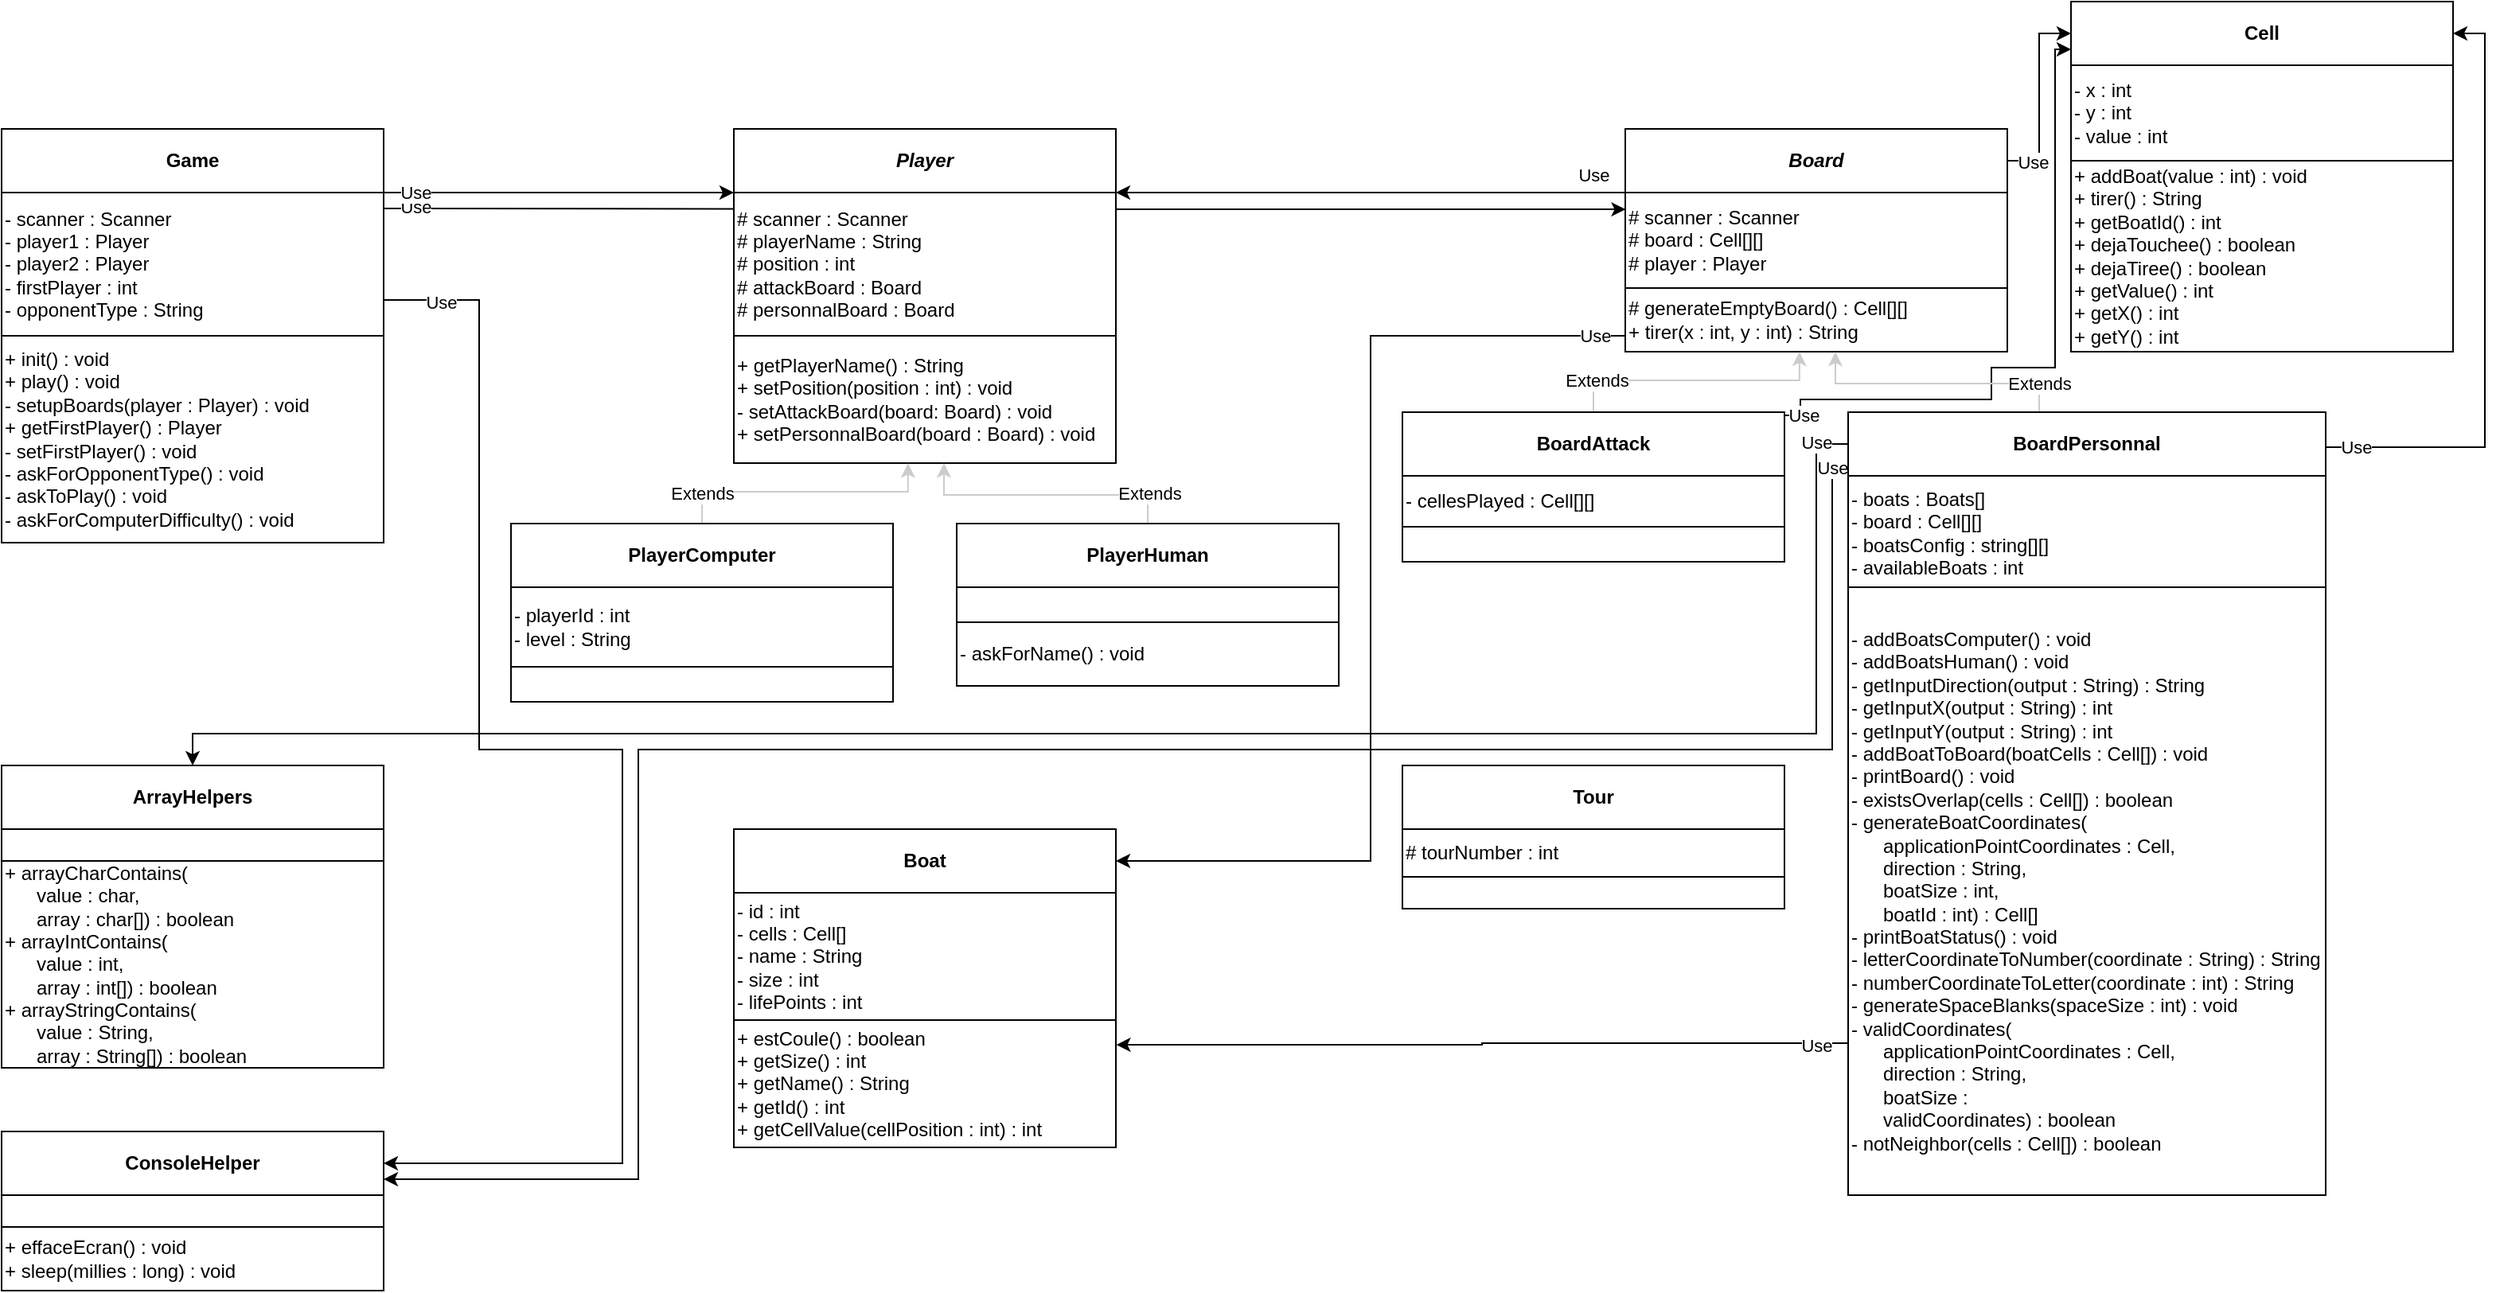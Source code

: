 <mxfile version="14.6.11" type="github"><diagram id="Xrt__qwN0PWU03THwhLJ" name="Page-1"><mxGraphModel dx="2370" dy="2496" grid="1" gridSize="10" guides="1" tooltips="1" connect="1" arrows="1" fold="1" page="1" pageScale="1" pageWidth="827" pageHeight="1169" math="0" shadow="0"><root><mxCell id="0"/><mxCell id="1" parent="0"/><mxCell id="vrBCTd_uDz507Jjtsnyi-41" style="edgeStyle=orthogonalEdgeStyle;rounded=0;orthogonalLoop=1;jettySize=auto;html=1;entryX=0.001;entryY=0.176;entryDx=0;entryDy=0;entryPerimeter=0;" edge="1" parent="1" target="vrBCTd_uDz507Jjtsnyi-29"><mxGeometry relative="1" as="geometry"><mxPoint x="320" y="90" as="sourcePoint"/><mxPoint x="540" y="90" as="targetPoint"/><Array as="points"/></mxGeometry></mxCell><mxCell id="vrBCTd_uDz507Jjtsnyi-44" value="Use" style="edgeLabel;html=1;align=center;verticalAlign=middle;resizable=0;points=[];" vertex="1" connectable="0" parent="vrBCTd_uDz507Jjtsnyi-41"><mxGeometry x="-0.946" y="1" relative="1" as="geometry"><mxPoint x="-1" as="offset"/></mxGeometry></mxCell><mxCell id="vrBCTd_uDz507Jjtsnyi-8" style="edgeStyle=orthogonalEdgeStyle;rounded=0;orthogonalLoop=1;jettySize=auto;html=1;" edge="1" parent="1" source="vrBCTd_uDz507Jjtsnyi-3"><mxGeometry relative="1" as="geometry"><mxPoint x="540" y="80" as="targetPoint"/><Array as="points"><mxPoint x="390" y="80"/><mxPoint x="390" y="80"/></Array></mxGeometry></mxCell><mxCell id="vrBCTd_uDz507Jjtsnyi-45" value="Use" style="edgeLabel;html=1;align=center;verticalAlign=middle;resizable=0;points=[];" vertex="1" connectable="0" parent="vrBCTd_uDz507Jjtsnyi-8"><mxGeometry x="-0.787" y="-3" relative="1" as="geometry"><mxPoint x="-4" y="-3" as="offset"/></mxGeometry></mxCell><mxCell id="vrBCTd_uDz507Jjtsnyi-3" value="&lt;b&gt;Game&lt;/b&gt;" style="rounded=0;whiteSpace=wrap;html=1;" vertex="1" parent="1"><mxGeometry x="80" y="40" width="240" height="40" as="geometry"/></mxCell><mxCell id="vrBCTd_uDz507Jjtsnyi-65" style="edgeStyle=orthogonalEdgeStyle;rounded=0;orthogonalLoop=1;jettySize=auto;html=1;exitX=1;exitY=0.75;exitDx=0;exitDy=0;strokeColor=#000000;strokeWidth=1;" edge="1" parent="1" source="vrBCTd_uDz507Jjtsnyi-4" target="vrBCTd_uDz507Jjtsnyi-56"><mxGeometry relative="1" as="geometry"><mxPoint x="380" y="430" as="targetPoint"/><Array as="points"><mxPoint x="380" y="148"/><mxPoint x="380" y="430"/><mxPoint x="470" y="430"/></Array></mxGeometry></mxCell><mxCell id="vrBCTd_uDz507Jjtsnyi-66" value="Use" style="edgeLabel;html=1;align=center;verticalAlign=middle;resizable=0;points=[];" vertex="1" connectable="0" parent="vrBCTd_uDz507Jjtsnyi-65"><mxGeometry x="-0.92" relative="1" as="geometry"><mxPoint x="2" y="1" as="offset"/></mxGeometry></mxCell><mxCell id="vrBCTd_uDz507Jjtsnyi-4" value="- scanner : Scanner&lt;br&gt;- player1 : Player&lt;br&gt;- player2 : Player&lt;br&gt;- firstPlayer : int&lt;br&gt;- opponentType : String" style="rounded=0;whiteSpace=wrap;html=1;align=left;" vertex="1" parent="1"><mxGeometry x="80" y="80" width="240" height="90" as="geometry"/></mxCell><mxCell id="vrBCTd_uDz507Jjtsnyi-5" value="+ init() : void&lt;br&gt;+ play() : void&lt;br&gt;- setupBoards(player : Player) : void&lt;br&gt;+ getFirstPlayer() : Player&lt;br&gt;- setFirstPlayer() : void&lt;br&gt;- askForOpponentType() : void&lt;br&gt;- askToPlay() : void&lt;br&gt;- askForComputerDifficulty() : void" style="rounded=0;whiteSpace=wrap;html=1;align=left;" vertex="1" parent="1"><mxGeometry x="80" y="170" width="240" height="130" as="geometry"/></mxCell><mxCell id="vrBCTd_uDz507Jjtsnyi-6" value="&lt;b&gt;&lt;i&gt;Player&lt;/i&gt;&lt;/b&gt;" style="rounded=0;whiteSpace=wrap;html=1;" vertex="1" parent="1"><mxGeometry x="540" y="40" width="240" height="40" as="geometry"/></mxCell><mxCell id="vrBCTd_uDz507Jjtsnyi-9" value="# scanner : Scanner&lt;br&gt;# playerName : String&lt;br&gt;# position : int&lt;br&gt;# attackBoard : Board&lt;br&gt;# personnalBoard : Board" style="rounded=0;whiteSpace=wrap;html=1;align=left;" vertex="1" parent="1"><mxGeometry x="540" y="80" width="240" height="90" as="geometry"/></mxCell><mxCell id="vrBCTd_uDz507Jjtsnyi-10" value="+ getPlayerName() : String&lt;br&gt;+ setPosition(position : int) : void&lt;br&gt;- setAttackBoard(board: Board) : void&lt;br&gt;+ setPersonnalBoard(board : Board) : void" style="rounded=0;whiteSpace=wrap;html=1;align=left;" vertex="1" parent="1"><mxGeometry x="540" y="170" width="240" height="80" as="geometry"/></mxCell><mxCell id="vrBCTd_uDz507Jjtsnyi-13" style="edgeStyle=orthogonalEdgeStyle;rounded=0;orthogonalLoop=1;jettySize=auto;html=1;exitX=0.5;exitY=0;exitDx=0;exitDy=0;entryX=0.456;entryY=1.002;entryDx=0;entryDy=0;strokeWidth=1;strokeColor=#CCCCCC;entryPerimeter=0;" edge="1" parent="1" source="vrBCTd_uDz507Jjtsnyi-11" target="vrBCTd_uDz507Jjtsnyi-10"><mxGeometry relative="1" as="geometry"/></mxCell><mxCell id="vrBCTd_uDz507Jjtsnyi-46" value="Extends" style="edgeLabel;html=1;align=center;verticalAlign=middle;resizable=0;points=[];" vertex="1" connectable="0" parent="vrBCTd_uDz507Jjtsnyi-13"><mxGeometry x="-0.56" y="1" relative="1" as="geometry"><mxPoint x="-17" y="2" as="offset"/></mxGeometry></mxCell><mxCell id="vrBCTd_uDz507Jjtsnyi-11" value="&lt;b&gt;PlayerComputer&lt;/b&gt;" style="rounded=0;whiteSpace=wrap;html=1;" vertex="1" parent="1"><mxGeometry x="400" y="288" width="240" height="40" as="geometry"/></mxCell><mxCell id="vrBCTd_uDz507Jjtsnyi-16" value="- playerId : int&lt;br&gt;- level : String" style="rounded=0;whiteSpace=wrap;html=1;align=left;" vertex="1" parent="1"><mxGeometry x="400" y="328" width="240" height="50" as="geometry"/></mxCell><mxCell id="vrBCTd_uDz507Jjtsnyi-25" style="edgeStyle=orthogonalEdgeStyle;rounded=0;orthogonalLoop=1;jettySize=auto;html=1;strokeColor=#CCCCCC;strokeWidth=1;entryX=0.55;entryY=1.002;entryDx=0;entryDy=0;entryPerimeter=0;" edge="1" parent="1" source="vrBCTd_uDz507Jjtsnyi-18" target="vrBCTd_uDz507Jjtsnyi-10"><mxGeometry relative="1" as="geometry"><mxPoint x="672" y="254" as="targetPoint"/><Array as="points"><mxPoint x="800" y="270"/><mxPoint x="672" y="270"/></Array></mxGeometry></mxCell><mxCell id="vrBCTd_uDz507Jjtsnyi-47" value="Extends" style="edgeLabel;html=1;align=center;verticalAlign=middle;resizable=0;points=[];" vertex="1" connectable="0" parent="vrBCTd_uDz507Jjtsnyi-25"><mxGeometry x="-0.607" relative="1" as="geometry"><mxPoint x="15" y="-1" as="offset"/></mxGeometry></mxCell><mxCell id="vrBCTd_uDz507Jjtsnyi-18" value="&lt;b&gt;PlayerHuman&lt;/b&gt;" style="rounded=0;whiteSpace=wrap;html=1;" vertex="1" parent="1"><mxGeometry x="680" y="288" width="240" height="40" as="geometry"/></mxCell><mxCell id="vrBCTd_uDz507Jjtsnyi-19" value="" style="rounded=0;whiteSpace=wrap;html=1;align=left;" vertex="1" parent="1"><mxGeometry x="680" y="328" width="240" height="22" as="geometry"/></mxCell><mxCell id="vrBCTd_uDz507Jjtsnyi-20" value="- askForName() : void" style="rounded=0;whiteSpace=wrap;html=1;align=left;" vertex="1" parent="1"><mxGeometry x="680" y="350" width="240" height="40" as="geometry"/></mxCell><mxCell id="vrBCTd_uDz507Jjtsnyi-27" value="" style="rounded=0;whiteSpace=wrap;html=1;align=left;" vertex="1" parent="1"><mxGeometry x="400" y="378" width="240" height="22" as="geometry"/></mxCell><mxCell id="vrBCTd_uDz507Jjtsnyi-69" style="edgeStyle=orthogonalEdgeStyle;rounded=0;orthogonalLoop=1;jettySize=auto;html=1;exitX=0;exitY=0.5;exitDx=0;exitDy=0;entryX=1;entryY=1;entryDx=0;entryDy=0;strokeColor=#000000;strokeWidth=1;" edge="1" parent="1" source="vrBCTd_uDz507Jjtsnyi-28" target="vrBCTd_uDz507Jjtsnyi-6"><mxGeometry relative="1" as="geometry"><Array as="points"><mxPoint x="1100" y="80"/></Array></mxGeometry></mxCell><mxCell id="vrBCTd_uDz507Jjtsnyi-70" value="Use" style="edgeLabel;html=1;align=center;verticalAlign=middle;resizable=0;points=[];" vertex="1" connectable="0" parent="vrBCTd_uDz507Jjtsnyi-69"><mxGeometry x="-0.948" relative="1" as="geometry"><mxPoint x="-20" as="offset"/></mxGeometry></mxCell><mxCell id="vrBCTd_uDz507Jjtsnyi-74" style="edgeStyle=orthogonalEdgeStyle;rounded=0;orthogonalLoop=1;jettySize=auto;html=1;exitX=1;exitY=0.5;exitDx=0;exitDy=0;strokeColor=#000000;strokeWidth=1;entryX=0;entryY=0.5;entryDx=0;entryDy=0;" edge="1" parent="1" source="vrBCTd_uDz507Jjtsnyi-28" target="vrBCTd_uDz507Jjtsnyi-71"><mxGeometry relative="1" as="geometry"><mxPoint x="1360" y="-20" as="targetPoint"/></mxGeometry></mxCell><mxCell id="vrBCTd_uDz507Jjtsnyi-75" value="Use" style="edgeLabel;html=1;align=center;verticalAlign=middle;resizable=0;points=[];" vertex="1" connectable="0" parent="vrBCTd_uDz507Jjtsnyi-74"><mxGeometry x="-0.745" y="-1" relative="1" as="geometry"><mxPoint as="offset"/></mxGeometry></mxCell><mxCell id="vrBCTd_uDz507Jjtsnyi-28" value="&lt;b&gt;&lt;i&gt;Board&lt;/i&gt;&lt;/b&gt;" style="rounded=0;whiteSpace=wrap;html=1;" vertex="1" parent="1"><mxGeometry x="1100" y="40" width="240" height="40" as="geometry"/></mxCell><mxCell id="vrBCTd_uDz507Jjtsnyi-29" value="# scanner : Scanner&lt;br&gt;# board : Cell[][]&lt;br&gt;# player : Player" style="rounded=0;whiteSpace=wrap;html=1;align=left;" vertex="1" parent="1"><mxGeometry x="1100" y="80" width="240" height="60" as="geometry"/></mxCell><mxCell id="vrBCTd_uDz507Jjtsnyi-83" style="edgeStyle=orthogonalEdgeStyle;rounded=0;orthogonalLoop=1;jettySize=auto;html=1;exitX=0;exitY=0.75;exitDx=0;exitDy=0;strokeColor=#000000;strokeWidth=1;entryX=1;entryY=0.5;entryDx=0;entryDy=0;" edge="1" parent="1" source="vrBCTd_uDz507Jjtsnyi-30" target="vrBCTd_uDz507Jjtsnyi-80"><mxGeometry relative="1" as="geometry"><mxPoint x="940" y="500" as="targetPoint"/></mxGeometry></mxCell><mxCell id="vrBCTd_uDz507Jjtsnyi-84" value="Use" style="edgeLabel;html=1;align=center;verticalAlign=middle;resizable=0;points=[];" vertex="1" connectable="0" parent="vrBCTd_uDz507Jjtsnyi-83"><mxGeometry x="-0.967" relative="1" as="geometry"><mxPoint x="-9" as="offset"/></mxGeometry></mxCell><mxCell id="vrBCTd_uDz507Jjtsnyi-30" value="# generateEmptyBoard() : Cell[][]&lt;br&gt;+ tirer(x : int, y : int) : String" style="rounded=0;whiteSpace=wrap;html=1;align=left;" vertex="1" parent="1"><mxGeometry x="1100" y="140" width="240" height="40" as="geometry"/></mxCell><mxCell id="vrBCTd_uDz507Jjtsnyi-31" style="edgeStyle=orthogonalEdgeStyle;rounded=0;orthogonalLoop=1;jettySize=auto;html=1;exitX=0.5;exitY=0;exitDx=0;exitDy=0;entryX=0.456;entryY=1.002;entryDx=0;entryDy=0;strokeWidth=1;strokeColor=#CCCCCC;entryPerimeter=0;" edge="1" parent="1" source="vrBCTd_uDz507Jjtsnyi-32" target="vrBCTd_uDz507Jjtsnyi-30"><mxGeometry relative="1" as="geometry"/></mxCell><mxCell id="vrBCTd_uDz507Jjtsnyi-48" value="Extends" style="edgeLabel;html=1;align=center;verticalAlign=middle;resizable=0;points=[];" vertex="1" connectable="0" parent="vrBCTd_uDz507Jjtsnyi-31"><mxGeometry x="-0.741" relative="1" as="geometry"><mxPoint as="offset"/></mxGeometry></mxCell><mxCell id="vrBCTd_uDz507Jjtsnyi-76" style="edgeStyle=orthogonalEdgeStyle;rounded=0;orthogonalLoop=1;jettySize=auto;html=1;exitX=1;exitY=0.25;exitDx=0;exitDy=0;strokeColor=#000000;strokeWidth=1;entryX=0;entryY=0.75;entryDx=0;entryDy=0;" edge="1" parent="1" source="vrBCTd_uDz507Jjtsnyi-32" target="vrBCTd_uDz507Jjtsnyi-71"><mxGeometry relative="1" as="geometry"><mxPoint x="1220" y="210" as="targetPoint"/><Array as="points"><mxPoint x="1200" y="220"/><mxPoint x="1210" y="220"/><mxPoint x="1210" y="210"/><mxPoint x="1330" y="210"/><mxPoint x="1330" y="190"/><mxPoint x="1370" y="190"/><mxPoint x="1370" y="-10"/></Array></mxGeometry></mxCell><mxCell id="vrBCTd_uDz507Jjtsnyi-77" value="Use" style="edgeLabel;html=1;align=center;verticalAlign=middle;resizable=0;points=[];" vertex="1" connectable="0" parent="vrBCTd_uDz507Jjtsnyi-76"><mxGeometry x="-0.961" relative="1" as="geometry"><mxPoint x="12" as="offset"/></mxGeometry></mxCell><mxCell id="vrBCTd_uDz507Jjtsnyi-32" value="&lt;b&gt;BoardAttack&lt;/b&gt;" style="rounded=0;whiteSpace=wrap;html=1;" vertex="1" parent="1"><mxGeometry x="960" y="218" width="240" height="40" as="geometry"/></mxCell><mxCell id="vrBCTd_uDz507Jjtsnyi-34" value="- cellesPlayed : Cell[][]" style="rounded=0;whiteSpace=wrap;html=1;align=left;" vertex="1" parent="1"><mxGeometry x="960" y="258" width="240" height="32" as="geometry"/></mxCell><mxCell id="vrBCTd_uDz507Jjtsnyi-35" style="edgeStyle=orthogonalEdgeStyle;rounded=0;orthogonalLoop=1;jettySize=auto;html=1;strokeColor=#CCCCCC;strokeWidth=1;entryX=0.55;entryY=1.002;entryDx=0;entryDy=0;entryPerimeter=0;" edge="1" parent="1" source="vrBCTd_uDz507Jjtsnyi-36" target="vrBCTd_uDz507Jjtsnyi-30"><mxGeometry relative="1" as="geometry"><mxPoint x="1232" y="254" as="targetPoint"/><Array as="points"><mxPoint x="1360" y="200"/><mxPoint x="1232" y="200"/></Array></mxGeometry></mxCell><mxCell id="vrBCTd_uDz507Jjtsnyi-49" value="Extends" style="edgeLabel;html=1;align=center;verticalAlign=middle;resizable=0;points=[];" vertex="1" connectable="0" parent="vrBCTd_uDz507Jjtsnyi-35"><mxGeometry x="-0.776" relative="1" as="geometry"><mxPoint as="offset"/></mxGeometry></mxCell><mxCell id="vrBCTd_uDz507Jjtsnyi-59" style="edgeStyle=orthogonalEdgeStyle;rounded=0;orthogonalLoop=1;jettySize=auto;html=1;exitX=0;exitY=0.5;exitDx=0;exitDy=0;strokeWidth=1;entryX=0.5;entryY=0;entryDx=0;entryDy=0;" edge="1" parent="1" source="vrBCTd_uDz507Jjtsnyi-36" target="vrBCTd_uDz507Jjtsnyi-50"><mxGeometry relative="1" as="geometry"><mxPoint x="1220" y="420" as="targetPoint"/><Array as="points"><mxPoint x="1220" y="238"/><mxPoint x="1220" y="420"/><mxPoint x="200" y="420"/></Array></mxGeometry></mxCell><mxCell id="vrBCTd_uDz507Jjtsnyi-60" value="Use" style="edgeLabel;html=1;align=center;verticalAlign=middle;resizable=0;points=[];" vertex="1" connectable="0" parent="vrBCTd_uDz507Jjtsnyi-59"><mxGeometry x="-0.968" y="-1" relative="1" as="geometry"><mxPoint x="1" y="-1" as="offset"/></mxGeometry></mxCell><mxCell id="vrBCTd_uDz507Jjtsnyi-67" style="edgeStyle=orthogonalEdgeStyle;rounded=0;orthogonalLoop=1;jettySize=auto;html=1;exitX=0;exitY=0.75;exitDx=0;exitDy=0;strokeColor=#000000;strokeWidth=1;" edge="1" parent="1" source="vrBCTd_uDz507Jjtsnyi-36" target="vrBCTd_uDz507Jjtsnyi-56"><mxGeometry relative="1" as="geometry"><mxPoint x="1230" y="430" as="targetPoint"/><Array as="points"><mxPoint x="1230" y="248"/><mxPoint x="1230" y="430"/><mxPoint x="480" y="430"/><mxPoint x="480" y="700"/></Array></mxGeometry></mxCell><mxCell id="vrBCTd_uDz507Jjtsnyi-68" value="Use" style="edgeLabel;html=1;align=center;verticalAlign=middle;resizable=0;points=[];" vertex="1" connectable="0" parent="vrBCTd_uDz507Jjtsnyi-67"><mxGeometry x="-0.979" relative="1" as="geometry"><mxPoint as="offset"/></mxGeometry></mxCell><mxCell id="vrBCTd_uDz507Jjtsnyi-78" style="edgeStyle=orthogonalEdgeStyle;rounded=0;orthogonalLoop=1;jettySize=auto;html=1;exitX=1;exitY=0.5;exitDx=0;exitDy=0;strokeColor=#000000;strokeWidth=1;entryX=1;entryY=0.5;entryDx=0;entryDy=0;" edge="1" parent="1" source="vrBCTd_uDz507Jjtsnyi-36" target="vrBCTd_uDz507Jjtsnyi-71"><mxGeometry relative="1" as="geometry"><mxPoint x="1640" y="-20" as="targetPoint"/><Array as="points"><mxPoint x="1540" y="240"/><mxPoint x="1640" y="240"/><mxPoint x="1640" y="-20"/></Array></mxGeometry></mxCell><mxCell id="vrBCTd_uDz507Jjtsnyi-79" value="Use" style="edgeLabel;html=1;align=center;verticalAlign=middle;resizable=0;points=[];" vertex="1" connectable="0" parent="vrBCTd_uDz507Jjtsnyi-78"><mxGeometry x="-0.892" relative="1" as="geometry"><mxPoint as="offset"/></mxGeometry></mxCell><mxCell id="vrBCTd_uDz507Jjtsnyi-36" value="&lt;b&gt;BoardPersonnal&lt;/b&gt;" style="rounded=0;whiteSpace=wrap;html=1;" vertex="1" parent="1"><mxGeometry x="1240" y="218" width="300" height="40" as="geometry"/></mxCell><mxCell id="vrBCTd_uDz507Jjtsnyi-37" value="- boats : Boats[]&lt;br&gt;- board : Cell[][]&lt;br&gt;- boatsConfig : string[][]&lt;br&gt;- availableBoats : int" style="rounded=0;whiteSpace=wrap;html=1;align=left;" vertex="1" parent="1"><mxGeometry x="1240" y="258" width="300" height="72" as="geometry"/></mxCell><mxCell id="vrBCTd_uDz507Jjtsnyi-86" style="edgeStyle=orthogonalEdgeStyle;rounded=0;orthogonalLoop=1;jettySize=auto;html=1;exitX=0;exitY=0.75;exitDx=0;exitDy=0;entryX=1.001;entryY=0.194;entryDx=0;entryDy=0;entryPerimeter=0;strokeColor=#000000;strokeWidth=1;" edge="1" parent="1" source="vrBCTd_uDz507Jjtsnyi-38" target="vrBCTd_uDz507Jjtsnyi-82"><mxGeometry relative="1" as="geometry"/></mxCell><mxCell id="vrBCTd_uDz507Jjtsnyi-87" value="Use" style="edgeLabel;html=1;align=center;verticalAlign=middle;resizable=0;points=[];" vertex="1" connectable="0" parent="vrBCTd_uDz507Jjtsnyi-86"><mxGeometry x="-0.912" y="1" relative="1" as="geometry"><mxPoint as="offset"/></mxGeometry></mxCell><mxCell id="vrBCTd_uDz507Jjtsnyi-38" value="- addBoatsComputer() : void&lt;br&gt;- addBoatsHuman() : void&lt;br&gt;- getInputDirection(output : String) : String&lt;br&gt;- getInputX(output : String) : int&lt;br&gt;- getInputY(output : String) : int&lt;br&gt;- addBoatToBoard(boatCells : Cell[]) : void&lt;br&gt;- printBoard() : void&lt;br&gt;- existsOverlap(cells : Cell[]) : boolean&lt;br&gt;- generateBoatCoordinates(&lt;br&gt;&amp;nbsp; &amp;nbsp; &amp;nbsp; applicationPointCoordinates : Cell,&lt;br&gt;&amp;nbsp; &amp;nbsp; &amp;nbsp; direction : String, &lt;br&gt;&amp;nbsp; &amp;nbsp; &amp;nbsp; boatSize : int, &lt;br&gt;&amp;nbsp; &amp;nbsp; &amp;nbsp; boatId : int) : Cell[]&lt;br&gt;- printBoatStatus() : void&lt;br&gt;- letterCoordinateToNumber(coordinate : String) : String&lt;br&gt;- numberCoordinateToLetter(coordinate : int) : String&lt;br&gt;- generateSpaceBlanks(spaceSize : int) : void&lt;br&gt;- validCoordinates(&lt;br&gt;&amp;nbsp; &amp;nbsp; &amp;nbsp; applicationPointCoordinates : Cell,&lt;br&gt;&amp;nbsp; &amp;nbsp; &amp;nbsp; direction : String,&lt;br&gt;&amp;nbsp; &amp;nbsp; &amp;nbsp; boatSize :&lt;br&gt;&amp;nbsp; &amp;nbsp; &amp;nbsp; validCoordinates) : boolean&lt;br&gt;- notNeighbor(cells : Cell[])&amp;nbsp;: boolean" style="rounded=0;whiteSpace=wrap;html=1;align=left;" vertex="1" parent="1"><mxGeometry x="1240" y="328" width="300" height="382" as="geometry"/></mxCell><mxCell id="vrBCTd_uDz507Jjtsnyi-40" value="" style="rounded=0;whiteSpace=wrap;html=1;align=left;" vertex="1" parent="1"><mxGeometry x="960" y="290" width="240" height="22" as="geometry"/></mxCell><mxCell id="vrBCTd_uDz507Jjtsnyi-50" value="&lt;b&gt;ArrayHelpers&lt;/b&gt;" style="rounded=0;whiteSpace=wrap;html=1;" vertex="1" parent="1"><mxGeometry x="80" y="440" width="240" height="40" as="geometry"/></mxCell><mxCell id="vrBCTd_uDz507Jjtsnyi-51" value="" style="rounded=0;whiteSpace=wrap;html=1;align=left;" vertex="1" parent="1"><mxGeometry x="80" y="480" width="240" height="20" as="geometry"/></mxCell><mxCell id="vrBCTd_uDz507Jjtsnyi-52" value="+ arrayCharContains(&lt;br&gt;&amp;nbsp; &amp;nbsp; &amp;nbsp; value : char,&lt;br&gt;&amp;nbsp; &amp;nbsp; &amp;nbsp; array : char[]) : boolean&lt;br&gt;+ arrayIntContains(&lt;br&gt;&amp;nbsp; &amp;nbsp; &amp;nbsp; value : int,&lt;br&gt;&amp;nbsp; &amp;nbsp; &amp;nbsp; array : int[]) : boolean&lt;br&gt;+ arrayStringContains(&lt;br&gt;&amp;nbsp; &amp;nbsp; &amp;nbsp; value : String,&lt;br&gt;&amp;nbsp; &amp;nbsp; &amp;nbsp; array : String[]) : boolean" style="rounded=0;whiteSpace=wrap;html=1;align=left;" vertex="1" parent="1"><mxGeometry x="80" y="500" width="240" height="130" as="geometry"/></mxCell><mxCell id="vrBCTd_uDz507Jjtsnyi-56" value="&lt;b&gt;ConsoleHelper&lt;/b&gt;" style="rounded=0;whiteSpace=wrap;html=1;" vertex="1" parent="1"><mxGeometry x="80" y="670" width="240" height="40" as="geometry"/></mxCell><mxCell id="vrBCTd_uDz507Jjtsnyi-57" value="" style="rounded=0;whiteSpace=wrap;html=1;align=left;" vertex="1" parent="1"><mxGeometry x="80" y="710" width="240" height="20" as="geometry"/></mxCell><mxCell id="vrBCTd_uDz507Jjtsnyi-58" value="+ effaceEcran() : void&lt;br&gt;+ sleep(millies : long) : void" style="rounded=0;whiteSpace=wrap;html=1;align=left;" vertex="1" parent="1"><mxGeometry x="80" y="730" width="240" height="40" as="geometry"/></mxCell><mxCell id="vrBCTd_uDz507Jjtsnyi-61" value="&lt;b&gt;Tour&lt;/b&gt;" style="rounded=0;whiteSpace=wrap;html=1;" vertex="1" parent="1"><mxGeometry x="960" y="440" width="240" height="40" as="geometry"/></mxCell><mxCell id="vrBCTd_uDz507Jjtsnyi-62" value="" style="rounded=0;whiteSpace=wrap;html=1;align=left;" vertex="1" parent="1"><mxGeometry x="960" y="510" width="240" height="20" as="geometry"/></mxCell><mxCell id="vrBCTd_uDz507Jjtsnyi-63" value="# tourNumber : int" style="rounded=0;whiteSpace=wrap;html=1;align=left;" vertex="1" parent="1"><mxGeometry x="960" y="480" width="240" height="30" as="geometry"/></mxCell><mxCell id="vrBCTd_uDz507Jjtsnyi-71" value="&lt;b&gt;Cell&lt;/b&gt;" style="rounded=0;whiteSpace=wrap;html=1;" vertex="1" parent="1"><mxGeometry x="1380" y="-40" width="240" height="40" as="geometry"/></mxCell><mxCell id="vrBCTd_uDz507Jjtsnyi-72" value="- x : int&lt;br&gt;- y : int&lt;br&gt;- value : int" style="rounded=0;whiteSpace=wrap;html=1;align=left;" vertex="1" parent="1"><mxGeometry x="1380" width="240" height="60" as="geometry"/></mxCell><mxCell id="vrBCTd_uDz507Jjtsnyi-73" value="+ addBoat(value : int) : void&lt;br&gt;+ tirer() : String&lt;br&gt;+ getBoatId() : int&lt;br&gt;+ dejaTouchee() : boolean&lt;br&gt;+ dejaTiree() : boolean&lt;br&gt;+ getValue() : int&lt;br&gt;+ getX() : int&lt;br&gt;+ getY() : int" style="rounded=0;whiteSpace=wrap;html=1;align=left;" vertex="1" parent="1"><mxGeometry x="1380" y="60" width="240" height="120" as="geometry"/></mxCell><mxCell id="vrBCTd_uDz507Jjtsnyi-80" value="&lt;b&gt;Boat&lt;/b&gt;" style="rounded=0;whiteSpace=wrap;html=1;" vertex="1" parent="1"><mxGeometry x="540" y="480" width="240" height="40" as="geometry"/></mxCell><mxCell id="vrBCTd_uDz507Jjtsnyi-81" value="- id : int&lt;br&gt;- cells : Cell[]&lt;br&gt;- name : String&lt;br&gt;- size : int&lt;br&gt;- lifePoints : int" style="rounded=0;whiteSpace=wrap;html=1;align=left;" vertex="1" parent="1"><mxGeometry x="540" y="520" width="240" height="80" as="geometry"/></mxCell><mxCell id="vrBCTd_uDz507Jjtsnyi-82" value="+ estCoule() : boolean&lt;br&gt;+ getSize() : int&lt;br&gt;+ getName() : String&lt;br&gt;+ getId() : int&lt;br&gt;+ getCellValue(cellPosition : int) : int" style="rounded=0;whiteSpace=wrap;html=1;align=left;" vertex="1" parent="1"><mxGeometry x="540" y="600" width="240" height="80" as="geometry"/></mxCell></root></mxGraphModel></diagram></mxfile>
